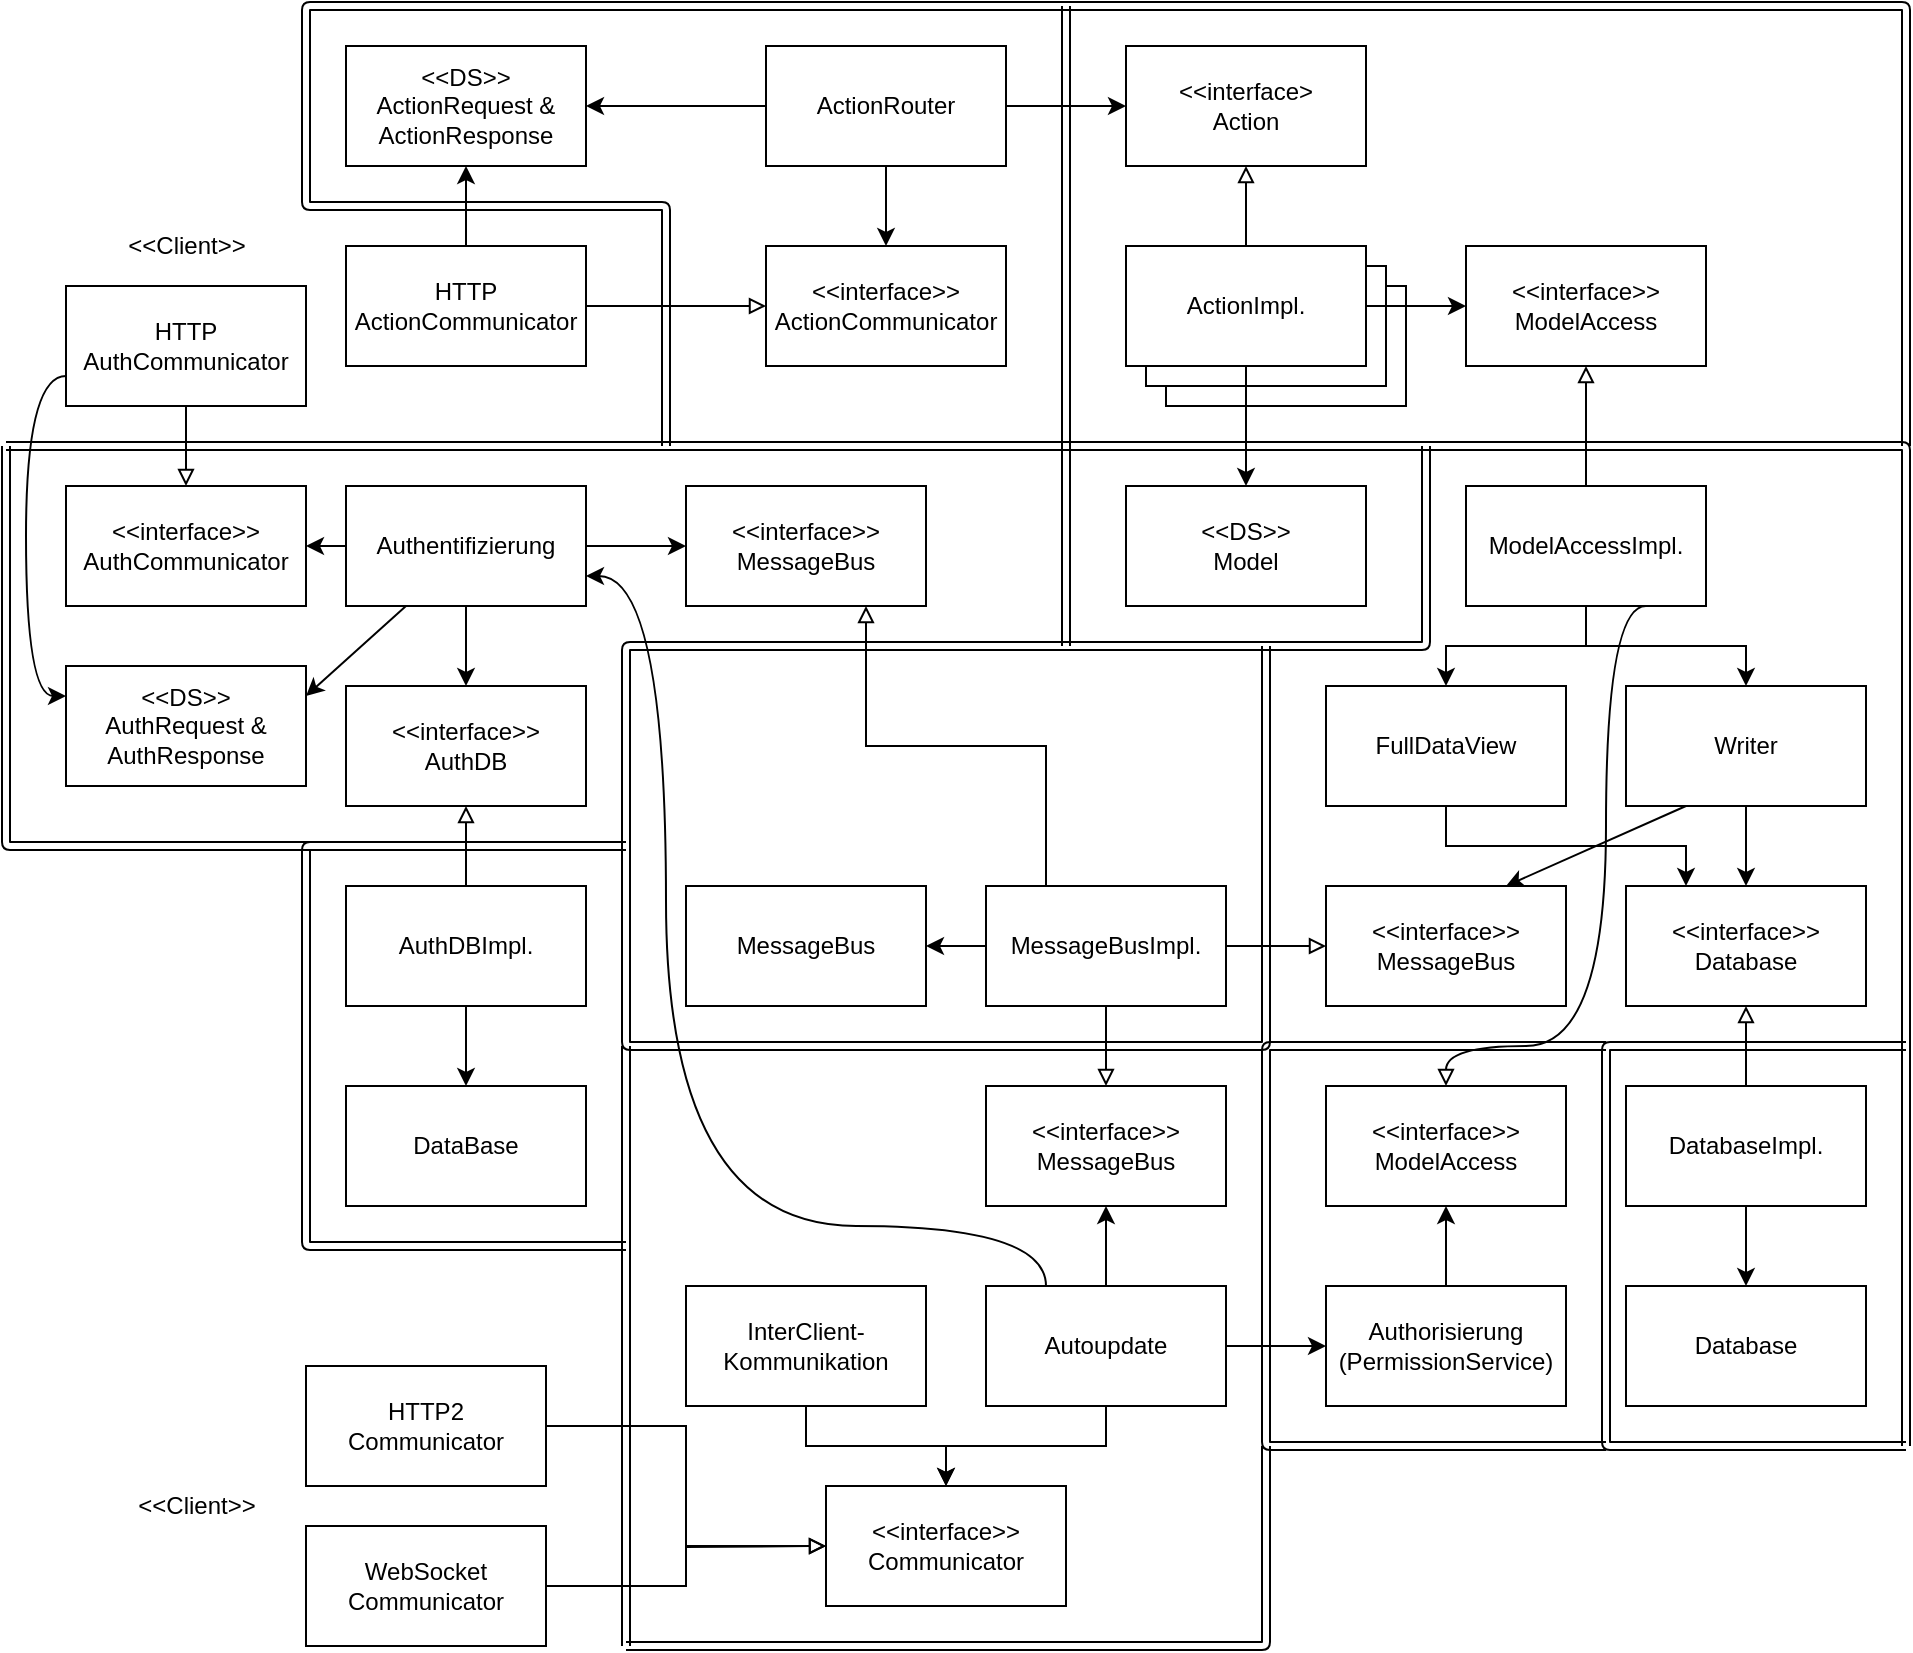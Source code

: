 <mxfile version="12.4.8" type="device"><diagram id="r9FsyglyvGmdiNle2LGP" name="Page-1"><mxGraphModel dx="1418" dy="714" grid="1" gridSize="10" guides="1" tooltips="1" connect="1" arrows="1" fold="1" page="1" pageScale="1" pageWidth="1654" pageHeight="2336" math="0" shadow="0"><root><mxCell id="0"/><mxCell id="1" parent="0"/><mxCell id="5Qf6bO1MxRh6vlJ2U9YV-7" value="" style="rounded=0;whiteSpace=wrap;html=1;" vertex="1" parent="1"><mxGeometry x="610" y="210" width="120" height="60" as="geometry"/></mxCell><mxCell id="5Qf6bO1MxRh6vlJ2U9YV-8" value="" style="rounded=0;whiteSpace=wrap;html=1;" vertex="1" parent="1"><mxGeometry x="600" y="200" width="120" height="60" as="geometry"/></mxCell><mxCell id="5Qf6bO1MxRh6vlJ2U9YV-6" style="edgeStyle=orthogonalEdgeStyle;rounded=0;orthogonalLoop=1;jettySize=auto;html=1;exitX=1;exitY=0.5;exitDx=0;exitDy=0;entryX=0;entryY=0.5;entryDx=0;entryDy=0;endArrow=classic;endFill=1;" edge="1" parent="1" source="5Qf6bO1MxRh6vlJ2U9YV-1" target="5Qf6bO1MxRh6vlJ2U9YV-2"><mxGeometry relative="1" as="geometry"/></mxCell><mxCell id="5Qf6bO1MxRh6vlJ2U9YV-12" style="edgeStyle=orthogonalEdgeStyle;rounded=0;orthogonalLoop=1;jettySize=auto;html=1;exitX=0.5;exitY=1;exitDx=0;exitDy=0;entryX=0.5;entryY=0;entryDx=0;entryDy=0;endArrow=classic;endFill=1;" edge="1" parent="1" source="5Qf6bO1MxRh6vlJ2U9YV-1" target="5Qf6bO1MxRh6vlJ2U9YV-11"><mxGeometry relative="1" as="geometry"/></mxCell><mxCell id="5Qf6bO1MxRh6vlJ2U9YV-84" style="edgeStyle=orthogonalEdgeStyle;rounded=0;orthogonalLoop=1;jettySize=auto;html=1;exitX=0;exitY=0.5;exitDx=0;exitDy=0;entryX=1;entryY=0.5;entryDx=0;entryDy=0;endArrow=classic;endFill=1;" edge="1" parent="1" source="5Qf6bO1MxRh6vlJ2U9YV-1" target="5Qf6bO1MxRh6vlJ2U9YV-66"><mxGeometry relative="1" as="geometry"/></mxCell><mxCell id="5Qf6bO1MxRh6vlJ2U9YV-1" value="ActionRouter" style="rounded=0;whiteSpace=wrap;html=1;" vertex="1" parent="1"><mxGeometry x="410" y="90" width="120" height="60" as="geometry"/></mxCell><mxCell id="5Qf6bO1MxRh6vlJ2U9YV-2" value="&amp;lt;&amp;lt;interface&amp;gt;&lt;br&gt;Action" style="rounded=0;whiteSpace=wrap;html=1;" vertex="1" parent="1"><mxGeometry x="590" y="90" width="120" height="60" as="geometry"/></mxCell><mxCell id="5Qf6bO1MxRh6vlJ2U9YV-5" style="edgeStyle=orthogonalEdgeStyle;rounded=0;orthogonalLoop=1;jettySize=auto;html=1;exitX=0.5;exitY=0;exitDx=0;exitDy=0;entryX=0.5;entryY=1;entryDx=0;entryDy=0;endArrow=block;endFill=0;" edge="1" parent="1" source="5Qf6bO1MxRh6vlJ2U9YV-3" target="5Qf6bO1MxRh6vlJ2U9YV-2"><mxGeometry relative="1" as="geometry"/></mxCell><mxCell id="5Qf6bO1MxRh6vlJ2U9YV-10" style="edgeStyle=orthogonalEdgeStyle;rounded=0;orthogonalLoop=1;jettySize=auto;html=1;exitX=0.5;exitY=1;exitDx=0;exitDy=0;entryX=0.5;entryY=0;entryDx=0;entryDy=0;endArrow=classic;endFill=1;" edge="1" parent="1" source="5Qf6bO1MxRh6vlJ2U9YV-3" target="5Qf6bO1MxRh6vlJ2U9YV-9"><mxGeometry relative="1" as="geometry"/></mxCell><mxCell id="5Qf6bO1MxRh6vlJ2U9YV-15" style="edgeStyle=orthogonalEdgeStyle;rounded=0;orthogonalLoop=1;jettySize=auto;html=1;exitX=1;exitY=0.5;exitDx=0;exitDy=0;entryX=0;entryY=0.5;entryDx=0;entryDy=0;endArrow=classic;endFill=1;" edge="1" parent="1" source="5Qf6bO1MxRh6vlJ2U9YV-3" target="5Qf6bO1MxRh6vlJ2U9YV-13"><mxGeometry relative="1" as="geometry"/></mxCell><mxCell id="5Qf6bO1MxRh6vlJ2U9YV-3" value="ActionImpl." style="rounded=0;whiteSpace=wrap;html=1;" vertex="1" parent="1"><mxGeometry x="590" y="190" width="120" height="60" as="geometry"/></mxCell><mxCell id="5Qf6bO1MxRh6vlJ2U9YV-9" value="&amp;lt;&amp;lt;DS&amp;gt;&amp;gt;&lt;br&gt;Model" style="rounded=0;whiteSpace=wrap;html=1;" vertex="1" parent="1"><mxGeometry x="590" y="310" width="120" height="60" as="geometry"/></mxCell><mxCell id="5Qf6bO1MxRh6vlJ2U9YV-11" value="&amp;lt;&amp;lt;interface&amp;gt;&amp;gt;&lt;br&gt;ActionCommunicator" style="rounded=0;whiteSpace=wrap;html=1;" vertex="1" parent="1"><mxGeometry x="410" y="190" width="120" height="60" as="geometry"/></mxCell><mxCell id="5Qf6bO1MxRh6vlJ2U9YV-13" value="&amp;lt;&amp;lt;interface&amp;gt;&amp;gt;&lt;br&gt;ModelAccess" style="rounded=0;whiteSpace=wrap;html=1;" vertex="1" parent="1"><mxGeometry x="760" y="190" width="120" height="60" as="geometry"/></mxCell><mxCell id="5Qf6bO1MxRh6vlJ2U9YV-14" value="" style="shape=link;html=1;endArrow=classic;endFill=1;" edge="1" parent="1"><mxGeometry width="50" height="50" relative="1" as="geometry"><mxPoint x="30" y="290" as="sourcePoint"/><mxPoint x="980" y="790" as="targetPoint"/><Array as="points"><mxPoint x="980" y="290"/></Array></mxGeometry></mxCell><mxCell id="5Qf6bO1MxRh6vlJ2U9YV-17" style="edgeStyle=orthogonalEdgeStyle;rounded=0;orthogonalLoop=1;jettySize=auto;html=1;exitX=0.5;exitY=0;exitDx=0;exitDy=0;entryX=0.5;entryY=1;entryDx=0;entryDy=0;endArrow=block;endFill=0;" edge="1" parent="1" source="5Qf6bO1MxRh6vlJ2U9YV-16" target="5Qf6bO1MxRh6vlJ2U9YV-13"><mxGeometry relative="1" as="geometry"/></mxCell><mxCell id="5Qf6bO1MxRh6vlJ2U9YV-20" style="edgeStyle=orthogonalEdgeStyle;rounded=0;orthogonalLoop=1;jettySize=auto;html=1;exitX=0.5;exitY=1;exitDx=0;exitDy=0;entryX=0.5;entryY=0;entryDx=0;entryDy=0;endArrow=classic;endFill=1;" edge="1" parent="1" source="5Qf6bO1MxRh6vlJ2U9YV-16" target="5Qf6bO1MxRh6vlJ2U9YV-18"><mxGeometry relative="1" as="geometry"/></mxCell><mxCell id="5Qf6bO1MxRh6vlJ2U9YV-21" style="edgeStyle=orthogonalEdgeStyle;rounded=0;orthogonalLoop=1;jettySize=auto;html=1;exitX=0.5;exitY=1;exitDx=0;exitDy=0;entryX=0.5;entryY=0;entryDx=0;entryDy=0;endArrow=classic;endFill=1;" edge="1" parent="1" source="5Qf6bO1MxRh6vlJ2U9YV-16" target="5Qf6bO1MxRh6vlJ2U9YV-19"><mxGeometry relative="1" as="geometry"/></mxCell><mxCell id="5Qf6bO1MxRh6vlJ2U9YV-57" style="edgeStyle=orthogonalEdgeStyle;rounded=0;orthogonalLoop=1;jettySize=auto;html=1;exitX=0.75;exitY=1;exitDx=0;exitDy=0;entryX=0.5;entryY=0;entryDx=0;entryDy=0;endArrow=block;endFill=0;curved=1;" edge="1" parent="1" source="5Qf6bO1MxRh6vlJ2U9YV-16" target="5Qf6bO1MxRh6vlJ2U9YV-54"><mxGeometry relative="1" as="geometry"><Array as="points"><mxPoint x="830" y="370"/><mxPoint x="830" y="590"/><mxPoint x="750" y="590"/></Array></mxGeometry></mxCell><mxCell id="5Qf6bO1MxRh6vlJ2U9YV-16" value="ModelAccessImpl." style="rounded=0;whiteSpace=wrap;html=1;" vertex="1" parent="1"><mxGeometry x="760" y="310" width="120" height="60" as="geometry"/></mxCell><mxCell id="5Qf6bO1MxRh6vlJ2U9YV-29" style="edgeStyle=orthogonalEdgeStyle;rounded=0;orthogonalLoop=1;jettySize=auto;html=1;exitX=0.5;exitY=1;exitDx=0;exitDy=0;entryX=0.25;entryY=0;entryDx=0;entryDy=0;endArrow=classic;endFill=1;" edge="1" parent="1" source="5Qf6bO1MxRh6vlJ2U9YV-18" target="5Qf6bO1MxRh6vlJ2U9YV-22"><mxGeometry relative="1" as="geometry"/></mxCell><mxCell id="5Qf6bO1MxRh6vlJ2U9YV-18" value="FullDataView" style="rounded=0;whiteSpace=wrap;html=1;" vertex="1" parent="1"><mxGeometry x="690" y="410" width="120" height="60" as="geometry"/></mxCell><mxCell id="5Qf6bO1MxRh6vlJ2U9YV-26" style="edgeStyle=orthogonalEdgeStyle;rounded=0;orthogonalLoop=1;jettySize=auto;html=1;exitX=0.5;exitY=1;exitDx=0;exitDy=0;entryX=0.5;entryY=0;entryDx=0;entryDy=0;endArrow=classic;endFill=1;" edge="1" parent="1" source="5Qf6bO1MxRh6vlJ2U9YV-19" target="5Qf6bO1MxRh6vlJ2U9YV-22"><mxGeometry relative="1" as="geometry"/></mxCell><mxCell id="5Qf6bO1MxRh6vlJ2U9YV-33" style="rounded=0;orthogonalLoop=1;jettySize=auto;html=1;exitX=0.25;exitY=1;exitDx=0;exitDy=0;entryX=0.75;entryY=0;entryDx=0;entryDy=0;endArrow=classic;endFill=1;" edge="1" parent="1" source="5Qf6bO1MxRh6vlJ2U9YV-19" target="5Qf6bO1MxRh6vlJ2U9YV-30"><mxGeometry relative="1" as="geometry"/></mxCell><mxCell id="5Qf6bO1MxRh6vlJ2U9YV-19" value="Writer" style="rounded=0;whiteSpace=wrap;html=1;" vertex="1" parent="1"><mxGeometry x="840" y="410" width="120" height="60" as="geometry"/></mxCell><mxCell id="5Qf6bO1MxRh6vlJ2U9YV-22" value="&amp;lt;&amp;lt;interface&amp;gt;&amp;gt;&lt;br&gt;Database" style="rounded=0;whiteSpace=wrap;html=1;" vertex="1" parent="1"><mxGeometry x="840" y="510" width="120" height="60" as="geometry"/></mxCell><mxCell id="5Qf6bO1MxRh6vlJ2U9YV-25" style="edgeStyle=orthogonalEdgeStyle;rounded=0;orthogonalLoop=1;jettySize=auto;html=1;exitX=0.5;exitY=1;exitDx=0;exitDy=0;entryX=0.5;entryY=0;entryDx=0;entryDy=0;endArrow=classic;endFill=1;" edge="1" parent="1" source="5Qf6bO1MxRh6vlJ2U9YV-23" target="5Qf6bO1MxRh6vlJ2U9YV-24"><mxGeometry relative="1" as="geometry"/></mxCell><mxCell id="5Qf6bO1MxRh6vlJ2U9YV-27" style="edgeStyle=orthogonalEdgeStyle;rounded=0;orthogonalLoop=1;jettySize=auto;html=1;exitX=0.5;exitY=0;exitDx=0;exitDy=0;entryX=0.5;entryY=1;entryDx=0;entryDy=0;endArrow=block;endFill=0;" edge="1" parent="1" source="5Qf6bO1MxRh6vlJ2U9YV-23" target="5Qf6bO1MxRh6vlJ2U9YV-22"><mxGeometry relative="1" as="geometry"/></mxCell><mxCell id="5Qf6bO1MxRh6vlJ2U9YV-23" value="DatabaseImpl." style="rounded=0;whiteSpace=wrap;html=1;" vertex="1" parent="1"><mxGeometry x="840" y="610" width="120" height="60" as="geometry"/></mxCell><mxCell id="5Qf6bO1MxRh6vlJ2U9YV-24" value="Database" style="rounded=0;whiteSpace=wrap;html=1;" vertex="1" parent="1"><mxGeometry x="840" y="710" width="120" height="60" as="geometry"/></mxCell><mxCell id="5Qf6bO1MxRh6vlJ2U9YV-30" value="&amp;lt;&amp;lt;interface&amp;gt;&amp;gt;&lt;br&gt;MessageBus" style="rounded=0;whiteSpace=wrap;html=1;" vertex="1" parent="1"><mxGeometry x="690" y="510" width="120" height="60" as="geometry"/></mxCell><mxCell id="5Qf6bO1MxRh6vlJ2U9YV-36" style="edgeStyle=none;rounded=0;orthogonalLoop=1;jettySize=auto;html=1;exitX=0;exitY=0.5;exitDx=0;exitDy=0;entryX=1;entryY=0.5;entryDx=0;entryDy=0;endArrow=classic;endFill=1;" edge="1" parent="1" source="5Qf6bO1MxRh6vlJ2U9YV-34" target="5Qf6bO1MxRh6vlJ2U9YV-35"><mxGeometry relative="1" as="geometry"/></mxCell><mxCell id="5Qf6bO1MxRh6vlJ2U9YV-49" style="edgeStyle=orthogonalEdgeStyle;rounded=0;orthogonalLoop=1;jettySize=auto;html=1;exitX=0.5;exitY=1;exitDx=0;exitDy=0;entryX=0.5;entryY=0;entryDx=0;entryDy=0;endArrow=block;endFill=0;" edge="1" parent="1" source="5Qf6bO1MxRh6vlJ2U9YV-34" target="5Qf6bO1MxRh6vlJ2U9YV-37"><mxGeometry relative="1" as="geometry"/></mxCell><mxCell id="5Qf6bO1MxRh6vlJ2U9YV-50" style="edgeStyle=orthogonalEdgeStyle;rounded=0;orthogonalLoop=1;jettySize=auto;html=1;exitX=1;exitY=0.5;exitDx=0;exitDy=0;entryX=0;entryY=0.5;entryDx=0;entryDy=0;endArrow=block;endFill=0;" edge="1" parent="1" source="5Qf6bO1MxRh6vlJ2U9YV-34" target="5Qf6bO1MxRh6vlJ2U9YV-30"><mxGeometry relative="1" as="geometry"/></mxCell><mxCell id="5Qf6bO1MxRh6vlJ2U9YV-71" style="edgeStyle=orthogonalEdgeStyle;rounded=0;orthogonalLoop=1;jettySize=auto;html=1;exitX=0.25;exitY=0;exitDx=0;exitDy=0;entryX=0.75;entryY=1;entryDx=0;entryDy=0;endArrow=block;endFill=0;" edge="1" parent="1" source="5Qf6bO1MxRh6vlJ2U9YV-34" target="5Qf6bO1MxRh6vlJ2U9YV-62"><mxGeometry relative="1" as="geometry"/></mxCell><mxCell id="5Qf6bO1MxRh6vlJ2U9YV-34" value="MessageBusImpl." style="rounded=0;whiteSpace=wrap;html=1;" vertex="1" parent="1"><mxGeometry x="520" y="510" width="120" height="60" as="geometry"/></mxCell><mxCell id="5Qf6bO1MxRh6vlJ2U9YV-35" value="MessageBus" style="rounded=0;whiteSpace=wrap;html=1;" vertex="1" parent="1"><mxGeometry x="370" y="510" width="120" height="60" as="geometry"/></mxCell><mxCell id="5Qf6bO1MxRh6vlJ2U9YV-37" value="&amp;lt;&amp;lt;interface&amp;gt;&amp;gt;&lt;br&gt;MessageBus" style="rounded=0;whiteSpace=wrap;html=1;" vertex="1" parent="1"><mxGeometry x="520" y="610" width="120" height="60" as="geometry"/></mxCell><mxCell id="5Qf6bO1MxRh6vlJ2U9YV-44" style="edgeStyle=none;rounded=0;orthogonalLoop=1;jettySize=auto;html=1;exitX=0.5;exitY=0;exitDx=0;exitDy=0;entryX=0.5;entryY=1;entryDx=0;entryDy=0;endArrow=classic;endFill=1;" edge="1" parent="1" source="5Qf6bO1MxRh6vlJ2U9YV-38" target="5Qf6bO1MxRh6vlJ2U9YV-37"><mxGeometry relative="1" as="geometry"/></mxCell><mxCell id="5Qf6bO1MxRh6vlJ2U9YV-45" style="edgeStyle=orthogonalEdgeStyle;rounded=0;orthogonalLoop=1;jettySize=auto;html=1;exitX=0.5;exitY=1;exitDx=0;exitDy=0;entryX=0.5;entryY=0;entryDx=0;entryDy=0;endArrow=classic;endFill=1;" edge="1" parent="1" source="5Qf6bO1MxRh6vlJ2U9YV-38" target="5Qf6bO1MxRh6vlJ2U9YV-40"><mxGeometry relative="1" as="geometry"/></mxCell><mxCell id="5Qf6bO1MxRh6vlJ2U9YV-59" style="edgeStyle=orthogonalEdgeStyle;curved=1;rounded=0;orthogonalLoop=1;jettySize=auto;html=1;exitX=1;exitY=0.5;exitDx=0;exitDy=0;entryX=0;entryY=0.5;entryDx=0;entryDy=0;endArrow=classic;endFill=1;" edge="1" parent="1" source="5Qf6bO1MxRh6vlJ2U9YV-38" target="5Qf6bO1MxRh6vlJ2U9YV-55"><mxGeometry relative="1" as="geometry"/></mxCell><mxCell id="5Qf6bO1MxRh6vlJ2U9YV-74" style="edgeStyle=orthogonalEdgeStyle;rounded=0;orthogonalLoop=1;jettySize=auto;html=1;exitX=0.25;exitY=0;exitDx=0;exitDy=0;entryX=1;entryY=0.75;entryDx=0;entryDy=0;endArrow=classic;endFill=1;curved=1;" edge="1" parent="1" source="5Qf6bO1MxRh6vlJ2U9YV-38" target="5Qf6bO1MxRh6vlJ2U9YV-63"><mxGeometry relative="1" as="geometry"><Array as="points"><mxPoint x="550" y="680"/><mxPoint x="360" y="680"/><mxPoint x="360" y="355"/></Array></mxGeometry></mxCell><mxCell id="5Qf6bO1MxRh6vlJ2U9YV-38" value="Autoupdate" style="rounded=0;whiteSpace=wrap;html=1;" vertex="1" parent="1"><mxGeometry x="520" y="710" width="120" height="60" as="geometry"/></mxCell><mxCell id="5Qf6bO1MxRh6vlJ2U9YV-46" style="edgeStyle=orthogonalEdgeStyle;rounded=0;orthogonalLoop=1;jettySize=auto;html=1;exitX=0.5;exitY=1;exitDx=0;exitDy=0;entryX=0.5;entryY=0;entryDx=0;entryDy=0;endArrow=classic;endFill=1;" edge="1" parent="1" source="5Qf6bO1MxRh6vlJ2U9YV-39" target="5Qf6bO1MxRh6vlJ2U9YV-40"><mxGeometry relative="1" as="geometry"/></mxCell><mxCell id="5Qf6bO1MxRh6vlJ2U9YV-39" value="InterClient-Kommunikation" style="rounded=0;whiteSpace=wrap;html=1;" vertex="1" parent="1"><mxGeometry x="370" y="710" width="120" height="60" as="geometry"/></mxCell><mxCell id="5Qf6bO1MxRh6vlJ2U9YV-40" value="&amp;lt;&amp;lt;interface&amp;gt;&amp;gt;&lt;br&gt;Communicator" style="rounded=0;whiteSpace=wrap;html=1;" vertex="1" parent="1"><mxGeometry x="440" y="810" width="120" height="60" as="geometry"/></mxCell><mxCell id="5Qf6bO1MxRh6vlJ2U9YV-99" style="edgeStyle=orthogonalEdgeStyle;rounded=0;orthogonalLoop=1;jettySize=auto;html=1;exitX=1;exitY=0.5;exitDx=0;exitDy=0;entryX=0;entryY=0.5;entryDx=0;entryDy=0;endArrow=block;endFill=0;" edge="1" parent="1" source="5Qf6bO1MxRh6vlJ2U9YV-41" target="5Qf6bO1MxRh6vlJ2U9YV-40"><mxGeometry relative="1" as="geometry"/></mxCell><mxCell id="5Qf6bO1MxRh6vlJ2U9YV-41" value="HTTP2 Communicator" style="rounded=0;whiteSpace=wrap;html=1;" vertex="1" parent="1"><mxGeometry x="180" y="750" width="120" height="60" as="geometry"/></mxCell><mxCell id="5Qf6bO1MxRh6vlJ2U9YV-100" style="edgeStyle=orthogonalEdgeStyle;rounded=0;orthogonalLoop=1;jettySize=auto;html=1;exitX=1;exitY=0.5;exitDx=0;exitDy=0;endArrow=block;endFill=0;" edge="1" parent="1" source="5Qf6bO1MxRh6vlJ2U9YV-42"><mxGeometry relative="1" as="geometry"><mxPoint x="440" y="840" as="targetPoint"/></mxGeometry></mxCell><mxCell id="5Qf6bO1MxRh6vlJ2U9YV-42" value="WebSocket Communicator" style="rounded=0;whiteSpace=wrap;html=1;" vertex="1" parent="1"><mxGeometry x="180" y="830" width="120" height="60" as="geometry"/></mxCell><mxCell id="5Qf6bO1MxRh6vlJ2U9YV-51" value="" style="shape=link;html=1;endArrow=block;endFill=0;" edge="1" parent="1"><mxGeometry width="50" height="50" relative="1" as="geometry"><mxPoint x="660" y="390" as="sourcePoint"/><mxPoint x="740" y="290" as="targetPoint"/><Array as="points"><mxPoint x="740" y="390"/></Array></mxGeometry></mxCell><mxCell id="5Qf6bO1MxRh6vlJ2U9YV-52" value="" style="shape=link;html=1;endArrow=block;endFill=0;" edge="1" parent="1"><mxGeometry width="50" height="50" relative="1" as="geometry"><mxPoint x="660" y="390" as="sourcePoint"/><mxPoint x="660" y="390" as="targetPoint"/><Array as="points"><mxPoint x="340" y="390"/><mxPoint x="340" y="590"/><mxPoint x="660" y="590"/></Array></mxGeometry></mxCell><mxCell id="5Qf6bO1MxRh6vlJ2U9YV-53" value="" style="shape=link;html=1;endArrow=block;endFill=0;" edge="1" parent="1"><mxGeometry width="50" height="50" relative="1" as="geometry"><mxPoint x="980" y="790" as="sourcePoint"/><mxPoint x="980" y="590" as="targetPoint"/><Array as="points"><mxPoint x="830" y="790"/><mxPoint x="830" y="590"/></Array></mxGeometry></mxCell><mxCell id="5Qf6bO1MxRh6vlJ2U9YV-54" value="&amp;lt;&amp;lt;interface&amp;gt;&amp;gt;&lt;br&gt;ModelAccess" style="rounded=0;whiteSpace=wrap;html=1;" vertex="1" parent="1"><mxGeometry x="690" y="610" width="120" height="60" as="geometry"/></mxCell><mxCell id="5Qf6bO1MxRh6vlJ2U9YV-58" style="edgeStyle=orthogonalEdgeStyle;curved=1;rounded=0;orthogonalLoop=1;jettySize=auto;html=1;exitX=0.5;exitY=0;exitDx=0;exitDy=0;entryX=0.5;entryY=1;entryDx=0;entryDy=0;endArrow=classic;endFill=1;" edge="1" parent="1" source="5Qf6bO1MxRh6vlJ2U9YV-55" target="5Qf6bO1MxRh6vlJ2U9YV-54"><mxGeometry relative="1" as="geometry"/></mxCell><mxCell id="5Qf6bO1MxRh6vlJ2U9YV-55" value="Authorisierung&lt;br&gt;(PermissionService)" style="rounded=0;whiteSpace=wrap;html=1;" vertex="1" parent="1"><mxGeometry x="690" y="710" width="120" height="60" as="geometry"/></mxCell><mxCell id="5Qf6bO1MxRh6vlJ2U9YV-60" value="" style="shape=link;html=1;endArrow=classic;endFill=1;" edge="1" parent="1"><mxGeometry width="50" height="50" relative="1" as="geometry"><mxPoint x="830" y="790" as="sourcePoint"/><mxPoint x="830" y="590" as="targetPoint"/><Array as="points"><mxPoint x="660" y="790"/><mxPoint x="660" y="590"/></Array></mxGeometry></mxCell><mxCell id="5Qf6bO1MxRh6vlJ2U9YV-62" value="&amp;lt;&amp;lt;interface&amp;gt;&amp;gt;&lt;br&gt;MessageBus" style="rounded=0;whiteSpace=wrap;html=1;" vertex="1" parent="1"><mxGeometry x="370" y="310" width="120" height="60" as="geometry"/></mxCell><mxCell id="5Qf6bO1MxRh6vlJ2U9YV-64" style="edgeStyle=orthogonalEdgeStyle;curved=1;rounded=0;orthogonalLoop=1;jettySize=auto;html=1;exitX=1;exitY=0.5;exitDx=0;exitDy=0;entryX=0;entryY=0.5;entryDx=0;entryDy=0;endArrow=classic;endFill=1;" edge="1" parent="1" source="5Qf6bO1MxRh6vlJ2U9YV-63" target="5Qf6bO1MxRh6vlJ2U9YV-62"><mxGeometry relative="1" as="geometry"/></mxCell><mxCell id="5Qf6bO1MxRh6vlJ2U9YV-70" style="edgeStyle=orthogonalEdgeStyle;curved=1;rounded=0;orthogonalLoop=1;jettySize=auto;html=1;exitX=0.5;exitY=1;exitDx=0;exitDy=0;entryX=0.5;entryY=0;entryDx=0;entryDy=0;endArrow=classic;endFill=1;" edge="1" parent="1" source="5Qf6bO1MxRh6vlJ2U9YV-63" target="5Qf6bO1MxRh6vlJ2U9YV-65"><mxGeometry relative="1" as="geometry"/></mxCell><mxCell id="5Qf6bO1MxRh6vlJ2U9YV-77" style="edgeStyle=orthogonalEdgeStyle;curved=1;rounded=0;orthogonalLoop=1;jettySize=auto;html=1;exitX=0;exitY=0.5;exitDx=0;exitDy=0;entryX=1;entryY=0.5;entryDx=0;entryDy=0;endArrow=classic;endFill=1;" edge="1" parent="1" source="5Qf6bO1MxRh6vlJ2U9YV-63" target="5Qf6bO1MxRh6vlJ2U9YV-76"><mxGeometry relative="1" as="geometry"/></mxCell><mxCell id="5Qf6bO1MxRh6vlJ2U9YV-91" style="rounded=0;orthogonalLoop=1;jettySize=auto;html=1;exitX=0.25;exitY=1;exitDx=0;exitDy=0;entryX=1;entryY=0.25;entryDx=0;entryDy=0;endArrow=classic;endFill=1;" edge="1" parent="1" source="5Qf6bO1MxRh6vlJ2U9YV-63" target="5Qf6bO1MxRh6vlJ2U9YV-89"><mxGeometry relative="1" as="geometry"/></mxCell><mxCell id="5Qf6bO1MxRh6vlJ2U9YV-63" value="Authentifizierung" style="rounded=0;whiteSpace=wrap;html=1;" vertex="1" parent="1"><mxGeometry x="200" y="310" width="120" height="60" as="geometry"/></mxCell><mxCell id="5Qf6bO1MxRh6vlJ2U9YV-65" value="&amp;lt;&amp;lt;interface&amp;gt;&amp;gt;&lt;br&gt;AuthDB" style="rounded=0;whiteSpace=wrap;html=1;" vertex="1" parent="1"><mxGeometry x="200" y="410" width="120" height="60" as="geometry"/></mxCell><mxCell id="5Qf6bO1MxRh6vlJ2U9YV-66" value="&amp;lt;&amp;lt;DS&amp;gt;&amp;gt;&lt;br&gt;ActionRequest &amp;amp;&lt;br&gt;ActionResponse" style="rounded=0;whiteSpace=wrap;html=1;" vertex="1" parent="1"><mxGeometry x="200" y="90" width="120" height="60" as="geometry"/></mxCell><mxCell id="5Qf6bO1MxRh6vlJ2U9YV-69" style="edgeStyle=orthogonalEdgeStyle;curved=1;rounded=0;orthogonalLoop=1;jettySize=auto;html=1;exitX=0.5;exitY=1;exitDx=0;exitDy=0;entryX=0.5;entryY=0;entryDx=0;entryDy=0;endArrow=classic;endFill=1;" edge="1" parent="1" source="5Qf6bO1MxRh6vlJ2U9YV-67" target="5Qf6bO1MxRh6vlJ2U9YV-68"><mxGeometry relative="1" as="geometry"/></mxCell><mxCell id="5Qf6bO1MxRh6vlJ2U9YV-72" style="edgeStyle=orthogonalEdgeStyle;rounded=0;orthogonalLoop=1;jettySize=auto;html=1;exitX=0.5;exitY=0;exitDx=0;exitDy=0;entryX=0.5;entryY=1;entryDx=0;entryDy=0;endArrow=block;endFill=0;" edge="1" parent="1" source="5Qf6bO1MxRh6vlJ2U9YV-67" target="5Qf6bO1MxRh6vlJ2U9YV-65"><mxGeometry relative="1" as="geometry"/></mxCell><mxCell id="5Qf6bO1MxRh6vlJ2U9YV-67" value="AuthDBImpl." style="rounded=0;whiteSpace=wrap;html=1;" vertex="1" parent="1"><mxGeometry x="200" y="510" width="120" height="60" as="geometry"/></mxCell><mxCell id="5Qf6bO1MxRh6vlJ2U9YV-68" value="DataBase" style="rounded=0;whiteSpace=wrap;html=1;" vertex="1" parent="1"><mxGeometry x="200" y="610" width="120" height="60" as="geometry"/></mxCell><mxCell id="5Qf6bO1MxRh6vlJ2U9YV-73" value="" style="shape=link;html=1;endArrow=block;endFill=0;" edge="1" parent="1"><mxGeometry width="50" height="50" relative="1" as="geometry"><mxPoint x="340" y="890" as="sourcePoint"/><mxPoint x="340" y="590" as="targetPoint"/></mxGeometry></mxCell><mxCell id="5Qf6bO1MxRh6vlJ2U9YV-75" value="" style="shape=link;html=1;endArrow=classic;endFill=1;" edge="1" parent="1"><mxGeometry width="50" height="50" relative="1" as="geometry"><mxPoint x="340" y="690" as="sourcePoint"/><mxPoint x="340" y="490" as="targetPoint"/><Array as="points"><mxPoint x="180" y="690"/><mxPoint x="180" y="490"/></Array></mxGeometry></mxCell><mxCell id="5Qf6bO1MxRh6vlJ2U9YV-76" value="&amp;lt;&amp;lt;interface&amp;gt;&amp;gt;&lt;br&gt;AuthCommunicator" style="rounded=0;whiteSpace=wrap;html=1;" vertex="1" parent="1"><mxGeometry x="60" y="310" width="120" height="60" as="geometry"/></mxCell><mxCell id="5Qf6bO1MxRh6vlJ2U9YV-82" style="edgeStyle=orthogonalEdgeStyle;rounded=0;orthogonalLoop=1;jettySize=auto;html=1;exitX=0.5;exitY=0;exitDx=0;exitDy=0;entryX=0.5;entryY=1;entryDx=0;entryDy=0;endArrow=classic;endFill=1;" edge="1" parent="1" source="5Qf6bO1MxRh6vlJ2U9YV-81" target="5Qf6bO1MxRh6vlJ2U9YV-66"><mxGeometry relative="1" as="geometry"/></mxCell><mxCell id="5Qf6bO1MxRh6vlJ2U9YV-83" style="edgeStyle=orthogonalEdgeStyle;rounded=0;orthogonalLoop=1;jettySize=auto;html=1;exitX=1;exitY=0.5;exitDx=0;exitDy=0;entryX=0;entryY=0.5;entryDx=0;entryDy=0;endArrow=block;endFill=0;" edge="1" parent="1" source="5Qf6bO1MxRh6vlJ2U9YV-81" target="5Qf6bO1MxRh6vlJ2U9YV-11"><mxGeometry relative="1" as="geometry"/></mxCell><mxCell id="5Qf6bO1MxRh6vlJ2U9YV-81" value="HTTP&lt;br&gt;ActionCommunicator" style="rounded=0;whiteSpace=wrap;html=1;" vertex="1" parent="1"><mxGeometry x="200" y="190" width="120" height="60" as="geometry"/></mxCell><mxCell id="5Qf6bO1MxRh6vlJ2U9YV-90" style="edgeStyle=orthogonalEdgeStyle;rounded=0;orthogonalLoop=1;jettySize=auto;html=1;exitX=0.5;exitY=1;exitDx=0;exitDy=0;entryX=0.5;entryY=0;entryDx=0;entryDy=0;endArrow=block;endFill=0;" edge="1" parent="1" source="5Qf6bO1MxRh6vlJ2U9YV-86" target="5Qf6bO1MxRh6vlJ2U9YV-76"><mxGeometry relative="1" as="geometry"/></mxCell><mxCell id="5Qf6bO1MxRh6vlJ2U9YV-92" style="edgeStyle=orthogonalEdgeStyle;rounded=0;orthogonalLoop=1;jettySize=auto;html=1;exitX=0;exitY=0.75;exitDx=0;exitDy=0;entryX=0;entryY=0.25;entryDx=0;entryDy=0;endArrow=classic;endFill=1;curved=1;" edge="1" parent="1" source="5Qf6bO1MxRh6vlJ2U9YV-86" target="5Qf6bO1MxRh6vlJ2U9YV-89"><mxGeometry relative="1" as="geometry"/></mxCell><mxCell id="5Qf6bO1MxRh6vlJ2U9YV-86" value="HTTP&lt;br&gt;AuthCommunicator" style="rounded=0;whiteSpace=wrap;html=1;" vertex="1" parent="1"><mxGeometry x="60" y="210" width="120" height="60" as="geometry"/></mxCell><mxCell id="5Qf6bO1MxRh6vlJ2U9YV-87" value="&amp;lt;&amp;lt;Client&amp;gt;&amp;gt;" style="text;html=1;align=center;verticalAlign=middle;resizable=0;points=[];autosize=1;" vertex="1" parent="1"><mxGeometry x="85" y="180" width="70" height="20" as="geometry"/></mxCell><mxCell id="5Qf6bO1MxRh6vlJ2U9YV-88" value="" style="shape=link;html=1;endArrow=classic;endFill=1;" edge="1" parent="1"><mxGeometry width="50" height="50" relative="1" as="geometry"><mxPoint x="560" y="390" as="sourcePoint"/><mxPoint x="560" y="70" as="targetPoint"/></mxGeometry></mxCell><mxCell id="5Qf6bO1MxRh6vlJ2U9YV-89" value="&lt;span style=&quot;white-space: normal&quot;&gt;&amp;lt;&amp;lt;DS&amp;gt;&amp;gt;&lt;/span&gt;&lt;br style=&quot;white-space: normal&quot;&gt;&lt;span style=&quot;white-space: normal&quot;&gt;AuthRequest &amp;amp;&lt;/span&gt;&lt;br style=&quot;white-space: normal&quot;&gt;&lt;span style=&quot;white-space: normal&quot;&gt;AuthResponse&lt;/span&gt;" style="rounded=0;whiteSpace=wrap;html=1;" vertex="1" parent="1"><mxGeometry x="60" y="400" width="120" height="60" as="geometry"/></mxCell><mxCell id="5Qf6bO1MxRh6vlJ2U9YV-93" value="" style="shape=link;html=1;endArrow=classic;endFill=1;" edge="1" parent="1"><mxGeometry width="50" height="50" relative="1" as="geometry"><mxPoint x="340" y="890" as="sourcePoint"/><mxPoint x="660" y="790" as="targetPoint"/><Array as="points"><mxPoint x="660" y="890"/></Array></mxGeometry></mxCell><mxCell id="5Qf6bO1MxRh6vlJ2U9YV-94" value="&amp;lt;&amp;lt;Client&amp;gt;&amp;gt;" style="text;html=1;align=center;verticalAlign=middle;resizable=0;points=[];autosize=1;" vertex="1" parent="1"><mxGeometry x="90" y="810" width="70" height="20" as="geometry"/></mxCell><mxCell id="5Qf6bO1MxRh6vlJ2U9YV-96" value="" style="shape=link;html=1;endArrow=classic;endFill=1;" edge="1" parent="1"><mxGeometry width="50" height="50" relative="1" as="geometry"><mxPoint x="190" y="490" as="sourcePoint"/><mxPoint x="30" y="290" as="targetPoint"/><Array as="points"><mxPoint x="30" y="490"/></Array></mxGeometry></mxCell><mxCell id="5Qf6bO1MxRh6vlJ2U9YV-97" value="" style="shape=link;html=1;endArrow=classic;endFill=1;" edge="1" parent="1"><mxGeometry width="50" height="50" relative="1" as="geometry"><mxPoint x="360" y="290" as="sourcePoint"/><mxPoint x="560" y="70" as="targetPoint"/><Array as="points"><mxPoint x="360" y="170"/><mxPoint x="180" y="170"/><mxPoint x="180" y="70"/></Array></mxGeometry></mxCell><mxCell id="5Qf6bO1MxRh6vlJ2U9YV-98" value="" style="shape=link;html=1;endArrow=classic;endFill=1;" edge="1" parent="1"><mxGeometry width="50" height="50" relative="1" as="geometry"><mxPoint x="560" y="70" as="sourcePoint"/><mxPoint x="980" y="290" as="targetPoint"/><Array as="points"><mxPoint x="980" y="70"/></Array></mxGeometry></mxCell></root></mxGraphModel></diagram></mxfile>